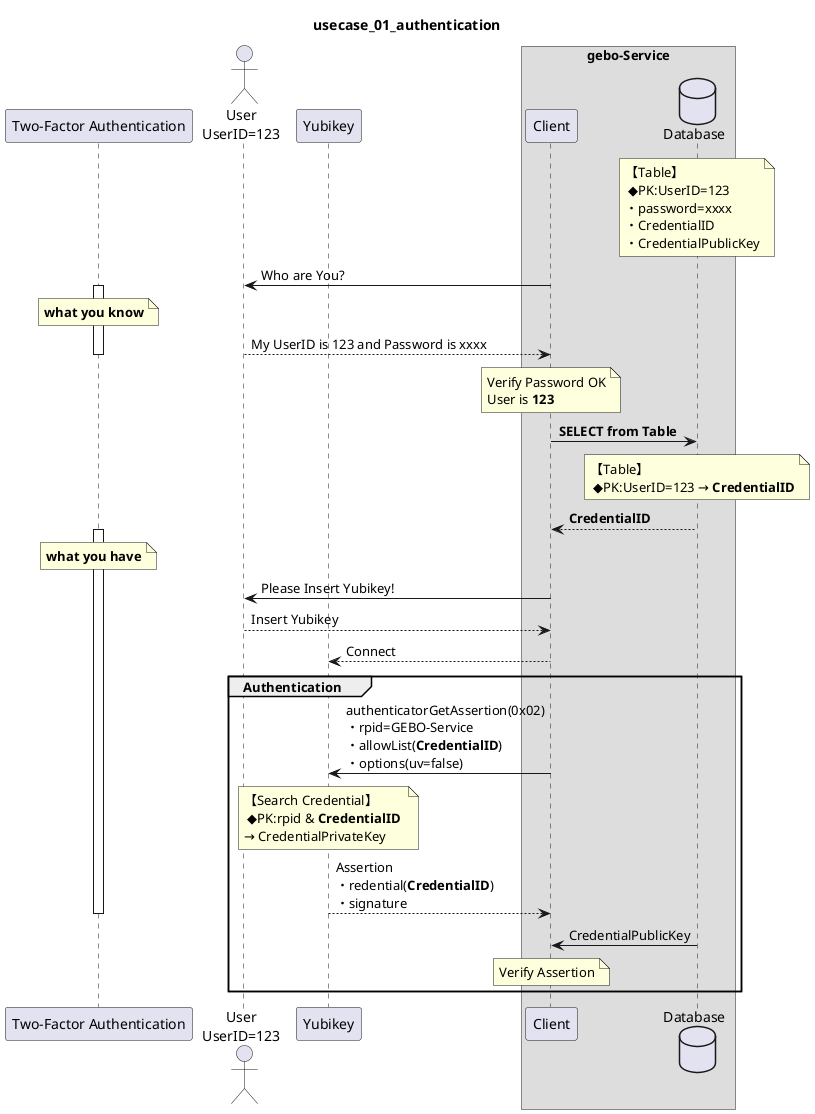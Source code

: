 @startuml
title usecase_01_authentication 
'hide footbox

participant "Two-Factor Authentication" as Auth
actor "User\nUserID=123" as User
participant "Yubikey" as Yubikey
box "gebo-Service"
    participant "Client" as Client
    database "Database" as Database
end box

note over Database:【Table】\n ◆PK:UserID=123\n・password=xxxx\n・CredentialID\n・CredentialPublicKey

User <- Client : Who are You?
activate Auth
note over Auth:**what you know**
User --> Client : My UserID is 123 and Password is xxxx
note over Client:Verify Password OK\nUser is **123**
deactivate Auth
Client -> Database : **SELECT from Table**
note over Database:【Table】\n ◆PK:UserID=123 → **CredentialID**
Client <-- Database : **CredentialID**

activate Auth
note over Auth:**what you have**
User <- Client : Please Insert Yubikey!
User --> Client : Insert Yubikey
Yubikey <-- Client : Connect

group Authentication

    Client -> Yubikey :authenticatorGetAssertion(0x02)\n・rpid=GEBO-Service\n・allowList(**CredentialID**)\n・options(uv=false)
    note over Yubikey:【Search Credential】\n ◆PK:rpid & **CredentialID** \n→ CredentialPrivateKey

    Client <-- Yubikey: Assertion\n・redential(**CredentialID**)\n・signature
    deactivate Auth

    Client <- Database : CredentialPublicKey

    note over Client:Verify Assertion

end

@enduml

